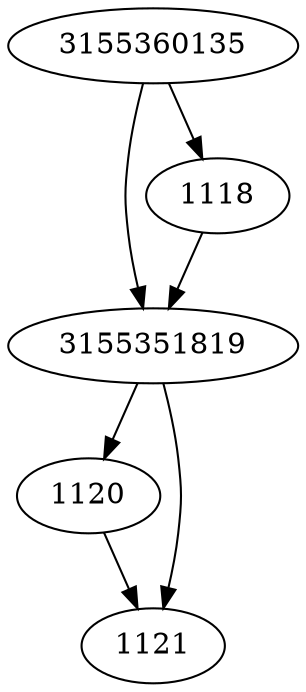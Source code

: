 strict digraph  {
1120;
1121;
3155360135;
3155351819;
1118;
1120 -> 1121;
3155360135 -> 1118;
3155360135 -> 3155351819;
3155351819 -> 1120;
3155351819 -> 1121;
1118 -> 3155351819;
}
